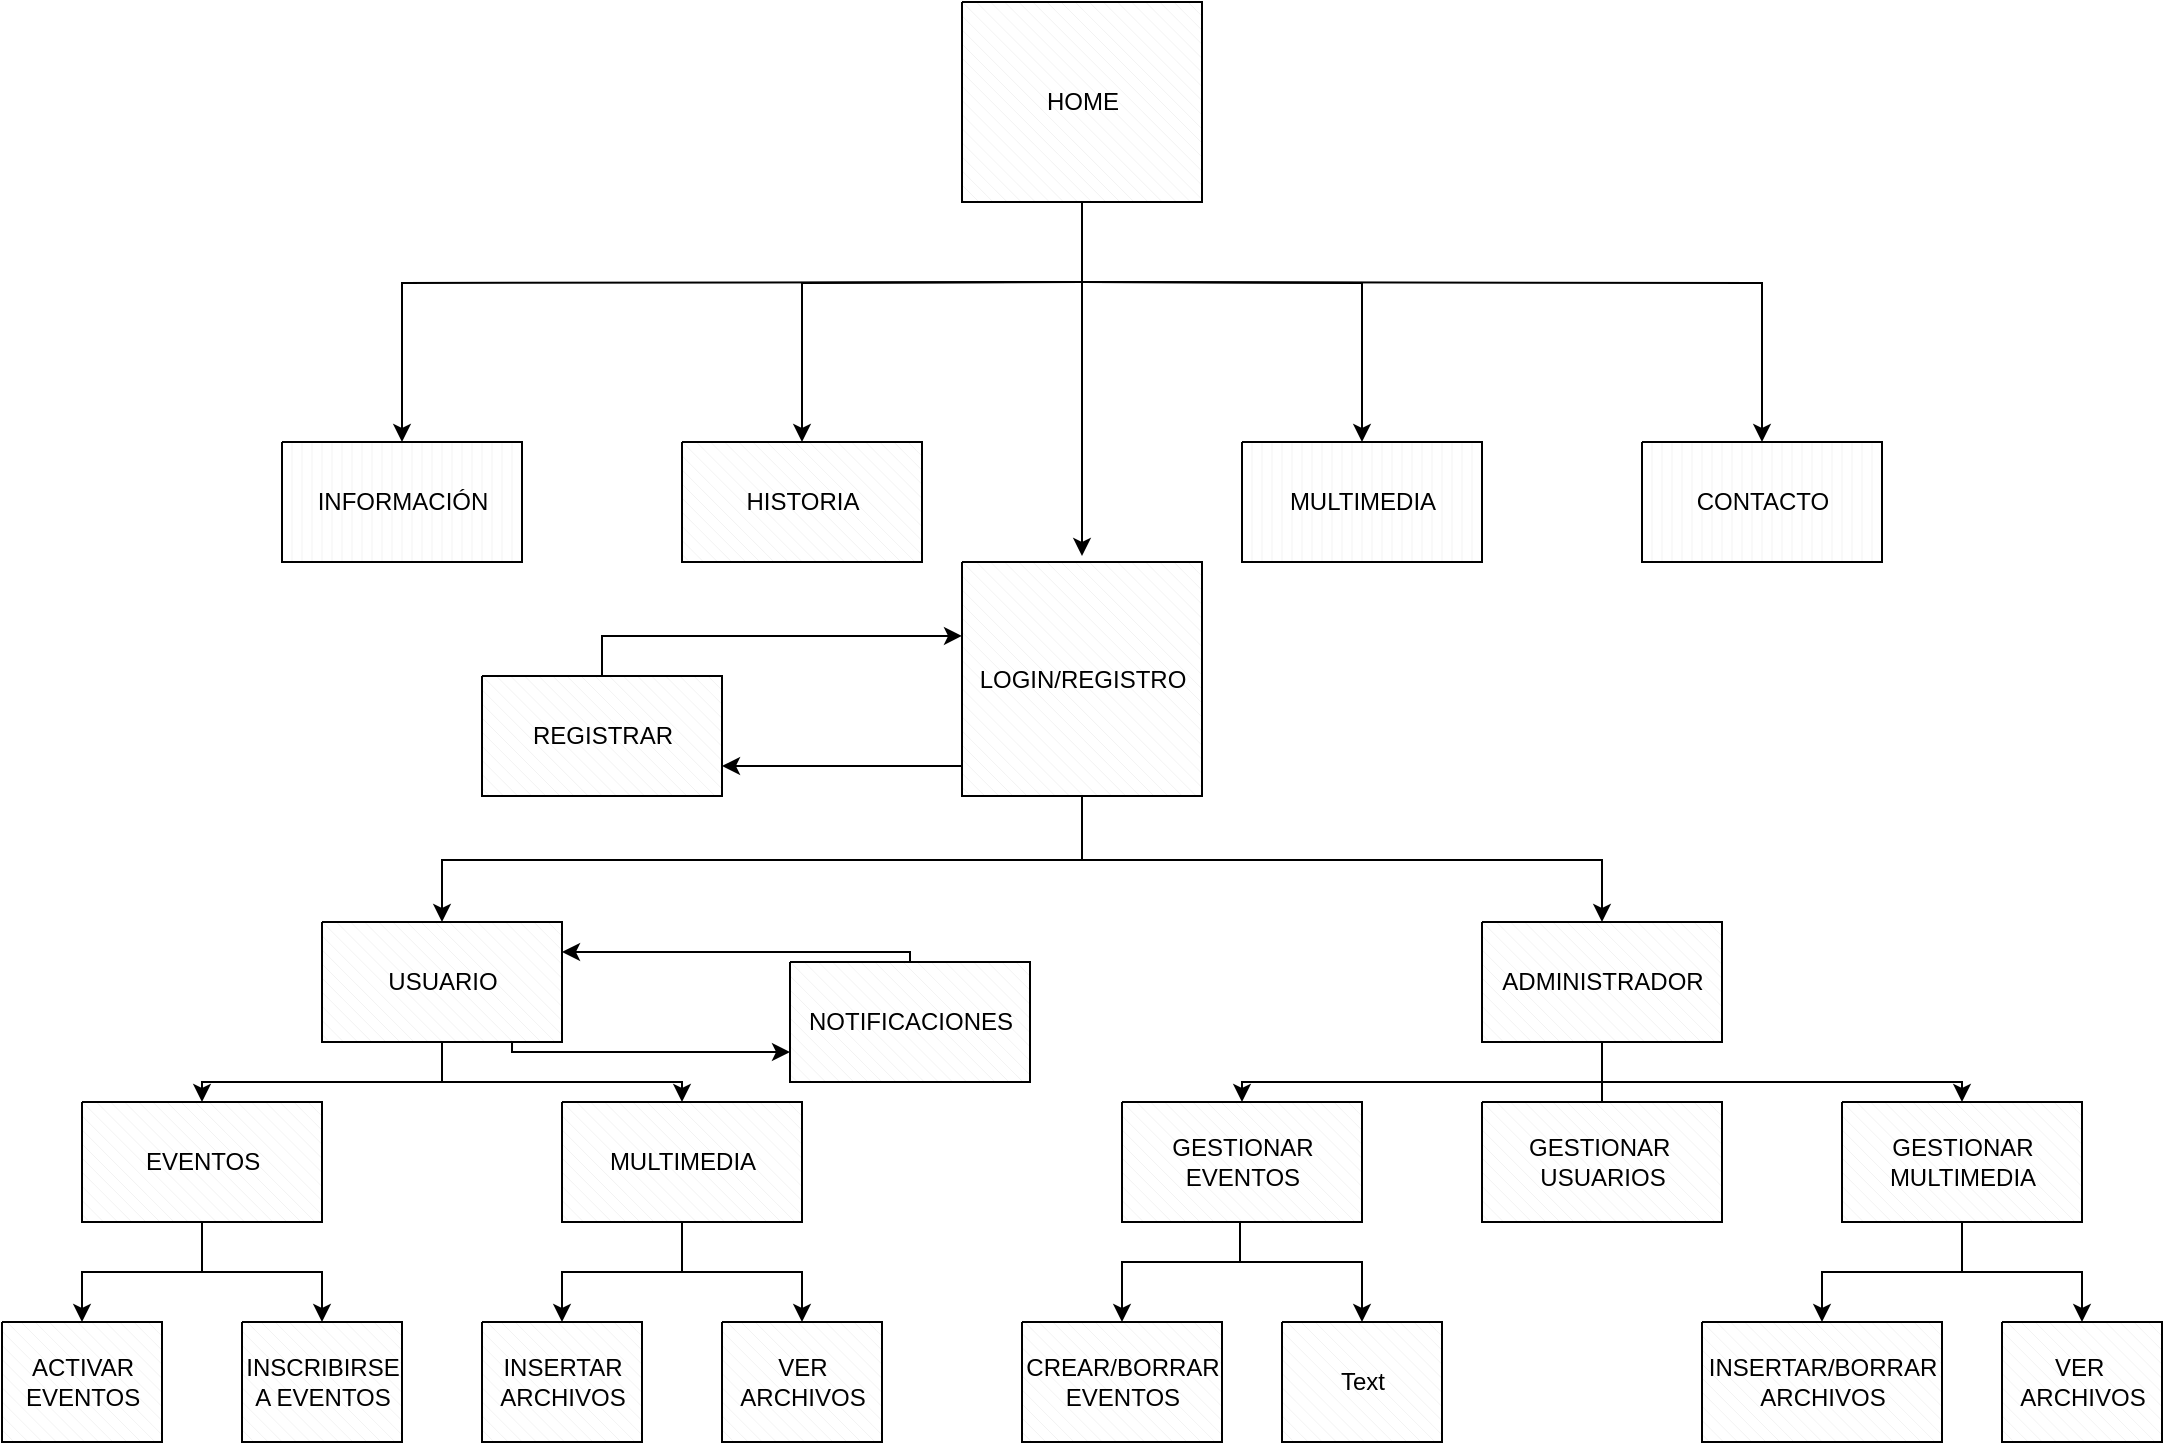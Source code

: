 <mxfile version="16.6.1" type="device"><diagram id="sRTotRd3WqF6McMw4hx0" name="Page-1"><mxGraphModel dx="1368" dy="1396" grid="1" gridSize="10" guides="1" tooltips="1" connect="1" arrows="1" fold="1" page="1" pageScale="1" pageWidth="1169" pageHeight="827" math="0" shadow="0"><root><mxCell id="0"/><mxCell id="1" parent="0"/><mxCell id="aDml-TXrmApyAwBKwSg5-18" style="edgeStyle=orthogonalEdgeStyle;rounded=0;orthogonalLoop=1;jettySize=auto;html=1;entryX=1;entryY=0.75;entryDx=0;entryDy=0;entryPerimeter=0;exitX=0.133;exitY=1;exitDx=0;exitDy=0;exitPerimeter=0;" edge="1" parent="1" target="aDml-TXrmApyAwBKwSg5-14"><mxGeometry relative="1" as="geometry"><mxPoint x="535.96" y="-413" as="sourcePoint"/><Array as="points"><mxPoint x="536" y="-398"/></Array></mxGeometry></mxCell><mxCell id="aDml-TXrmApyAwBKwSg5-8" style="rounded=0;orthogonalLoop=1;jettySize=auto;html=1;edgeStyle=orthogonalEdgeStyle;exitX=0.5;exitY=1;exitDx=0;exitDy=0;exitPerimeter=0;" edge="1" parent="1" source="aDml-TXrmApyAwBKwSg5-33"><mxGeometry relative="1" as="geometry"><mxPoint x="580" y="-660" as="sourcePoint"/><mxPoint x="580" y="-503" as="targetPoint"/></mxGeometry></mxCell><mxCell id="aDml-TXrmApyAwBKwSg5-13" style="edgeStyle=orthogonalEdgeStyle;rounded=0;orthogonalLoop=1;jettySize=auto;html=1;exitX=0.5;exitY=0;exitDx=0;exitDy=0;exitPerimeter=0;entryX=0.5;entryY=0;entryDx=0;entryDy=0;entryPerimeter=0;" edge="1" parent="1" target="aDml-TXrmApyAwBKwSg5-3"><mxGeometry relative="1" as="geometry"><mxPoint x="580" y="-640" as="sourcePoint"/></mxGeometry></mxCell><mxCell id="aDml-TXrmApyAwBKwSg5-3" value="" style="verticalLabelPosition=bottom;verticalAlign=top;html=1;shape=mxgraph.basic.patternFillRect;fillStyle=diagRev;step=5;fillStrokeWidth=0.2;fillStrokeColor=#dddddd;" vertex="1" parent="1"><mxGeometry x="380" y="-560" width="120" height="60" as="geometry"/></mxCell><mxCell id="aDml-TXrmApyAwBKwSg5-9" style="edgeStyle=orthogonalEdgeStyle;rounded=0;orthogonalLoop=1;jettySize=auto;html=1;exitX=0.5;exitY=0;exitDx=0;exitDy=0;exitPerimeter=0;entryX=0.5;entryY=0;entryDx=0;entryDy=0;entryPerimeter=0;" edge="1" parent="1" target="aDml-TXrmApyAwBKwSg5-4"><mxGeometry relative="1" as="geometry"><mxPoint x="580" y="-640" as="sourcePoint"/></mxGeometry></mxCell><mxCell id="aDml-TXrmApyAwBKwSg5-4" value="" style="verticalLabelPosition=bottom;verticalAlign=top;html=1;shape=mxgraph.basic.patternFillRect;fillStyle=vert;step=5;fillStrokeWidth=0.2;fillStrokeColor=#dddddd;" vertex="1" parent="1"><mxGeometry x="180" y="-560" width="120" height="60" as="geometry"/></mxCell><mxCell id="aDml-TXrmApyAwBKwSg5-10" style="edgeStyle=orthogonalEdgeStyle;rounded=0;orthogonalLoop=1;jettySize=auto;html=1;exitX=0.5;exitY=0;exitDx=0;exitDy=0;exitPerimeter=0;entryX=0.5;entryY=0;entryDx=0;entryDy=0;entryPerimeter=0;" edge="1" parent="1" target="aDml-TXrmApyAwBKwSg5-5"><mxGeometry relative="1" as="geometry"><mxPoint x="580" y="-640" as="sourcePoint"/></mxGeometry></mxCell><mxCell id="aDml-TXrmApyAwBKwSg5-5" value="" style="verticalLabelPosition=bottom;verticalAlign=top;html=1;shape=mxgraph.basic.patternFillRect;fillStyle=vert;step=5;fillStrokeWidth=0.2;fillStrokeColor=#dddddd;" vertex="1" parent="1"><mxGeometry x="660" y="-560" width="120" height="60" as="geometry"/></mxCell><mxCell id="aDml-TXrmApyAwBKwSg5-11" style="edgeStyle=orthogonalEdgeStyle;rounded=0;orthogonalLoop=1;jettySize=auto;html=1;exitX=0.5;exitY=0;exitDx=0;exitDy=0;exitPerimeter=0;entryX=0.5;entryY=0;entryDx=0;entryDy=0;entryPerimeter=0;" edge="1" parent="1" target="aDml-TXrmApyAwBKwSg5-6"><mxGeometry relative="1" as="geometry"><mxPoint x="580" y="-640" as="sourcePoint"/></mxGeometry></mxCell><mxCell id="aDml-TXrmApyAwBKwSg5-6" value="" style="verticalLabelPosition=bottom;verticalAlign=top;html=1;shape=mxgraph.basic.patternFillRect;fillStyle=vert;step=5;fillStrokeWidth=0.2;fillStrokeColor=#dddddd;" vertex="1" parent="1"><mxGeometry x="860" y="-560" width="120" height="60" as="geometry"/></mxCell><mxCell id="aDml-TXrmApyAwBKwSg5-27" style="edgeStyle=orthogonalEdgeStyle;rounded=0;orthogonalLoop=1;jettySize=auto;html=1;exitX=0.5;exitY=0;exitDx=0;exitDy=0;exitPerimeter=0;entryX=0;entryY=0.316;entryDx=0;entryDy=0;entryPerimeter=0;" edge="1" parent="1" source="aDml-TXrmApyAwBKwSg5-14" target="aDml-TXrmApyAwBKwSg5-25"><mxGeometry relative="1" as="geometry"/></mxCell><mxCell id="aDml-TXrmApyAwBKwSg5-14" value="" style="verticalLabelPosition=bottom;verticalAlign=top;html=1;shape=mxgraph.basic.patternFillRect;fillStyle=diagRev;step=5;fillStrokeWidth=0.2;fillStrokeColor=#dddddd;" vertex="1" parent="1"><mxGeometry x="280" y="-443" width="120" height="60" as="geometry"/></mxCell><mxCell id="aDml-TXrmApyAwBKwSg5-22" style="edgeStyle=orthogonalEdgeStyle;rounded=0;orthogonalLoop=1;jettySize=auto;html=1;exitX=0.842;exitY=1.011;exitDx=0;exitDy=0;exitPerimeter=0;entryX=0;entryY=0.75;entryDx=0;entryDy=0;entryPerimeter=0;" edge="1" parent="1" target="aDml-TXrmApyAwBKwSg5-15"><mxGeometry relative="1" as="geometry"><mxPoint x="295.04" y="-268.98" as="sourcePoint"/><Array as="points"><mxPoint x="295" y="-254.97"/></Array></mxGeometry></mxCell><mxCell id="aDml-TXrmApyAwBKwSg5-26" style="edgeStyle=orthogonalEdgeStyle;rounded=0;orthogonalLoop=1;jettySize=auto;html=1;exitX=0.5;exitY=0;exitDx=0;exitDy=0;exitPerimeter=0;entryX=1;entryY=0.25;entryDx=0;entryDy=0;entryPerimeter=0;" edge="1" parent="1" source="aDml-TXrmApyAwBKwSg5-15" target="aDml-TXrmApyAwBKwSg5-29"><mxGeometry relative="1" as="geometry"><mxPoint x="317" y="-319.998" as="targetPoint"/><Array as="points"><mxPoint x="494" y="-305"/></Array></mxGeometry></mxCell><mxCell id="aDml-TXrmApyAwBKwSg5-15" value="" style="verticalLabelPosition=bottom;verticalAlign=top;html=1;shape=mxgraph.basic.patternFillRect;fillStyle=diagRev;step=5;fillStrokeWidth=0.2;fillStrokeColor=#dddddd;" vertex="1" parent="1"><mxGeometry x="434" y="-299.97" width="120" height="60" as="geometry"/></mxCell><mxCell id="aDml-TXrmApyAwBKwSg5-30" style="edgeStyle=orthogonalEdgeStyle;rounded=0;orthogonalLoop=1;jettySize=auto;html=1;exitX=0.25;exitY=1;exitDx=0;exitDy=0;exitPerimeter=0;entryX=0.5;entryY=0;entryDx=0;entryDy=0;entryPerimeter=0;" edge="1" parent="1" source="aDml-TXrmApyAwBKwSg5-25" target="aDml-TXrmApyAwBKwSg5-29"><mxGeometry relative="1" as="geometry"><Array as="points"><mxPoint x="580" y="-383"/><mxPoint x="580" y="-351"/><mxPoint x="260" y="-351"/></Array></mxGeometry></mxCell><mxCell id="aDml-TXrmApyAwBKwSg5-32" style="edgeStyle=orthogonalEdgeStyle;rounded=0;orthogonalLoop=1;jettySize=auto;html=1;exitX=0.75;exitY=1;exitDx=0;exitDy=0;exitPerimeter=0;entryX=0.5;entryY=0;entryDx=0;entryDy=0;entryPerimeter=0;" edge="1" parent="1" source="aDml-TXrmApyAwBKwSg5-25" target="aDml-TXrmApyAwBKwSg5-28"><mxGeometry relative="1" as="geometry"><Array as="points"><mxPoint x="580" y="-383"/><mxPoint x="580" y="-351"/><mxPoint x="840" y="-351"/></Array></mxGeometry></mxCell><mxCell id="aDml-TXrmApyAwBKwSg5-25" value="" style="verticalLabelPosition=bottom;verticalAlign=top;html=1;shape=mxgraph.basic.patternFillRect;fillStyle=diagRev;step=5;fillStrokeWidth=0.2;fillStrokeColor=#dddddd;" vertex="1" parent="1"><mxGeometry x="520" y="-500" width="120" height="117" as="geometry"/></mxCell><mxCell id="aDml-TXrmApyAwBKwSg5-28" value="" style="verticalLabelPosition=bottom;verticalAlign=top;html=1;shape=mxgraph.basic.patternFillRect;fillStyle=diagRev;step=5;fillStrokeWidth=0.2;fillStrokeColor=#dddddd;" vertex="1" parent="1"><mxGeometry x="780" y="-320" width="120" height="60" as="geometry"/></mxCell><mxCell id="aDml-TXrmApyAwBKwSg5-29" value="" style="verticalLabelPosition=bottom;verticalAlign=top;html=1;shape=mxgraph.basic.patternFillRect;fillStyle=diagRev;step=5;fillStrokeWidth=0.2;fillStrokeColor=#dddddd;" vertex="1" parent="1"><mxGeometry x="200" y="-320" width="120" height="60" as="geometry"/></mxCell><mxCell id="aDml-TXrmApyAwBKwSg5-33" value="" style="verticalLabelPosition=bottom;verticalAlign=top;html=1;shape=mxgraph.basic.patternFillRect;fillStyle=diagRev;step=5;fillStrokeWidth=0.2;fillStrokeColor=#dddddd;" vertex="1" parent="1"><mxGeometry x="520" y="-780" width="120" height="100" as="geometry"/></mxCell><mxCell id="aDml-TXrmApyAwBKwSg5-47" style="edgeStyle=orthogonalEdgeStyle;rounded=0;orthogonalLoop=1;jettySize=auto;html=1;exitX=0.5;exitY=1;exitDx=0;exitDy=0;exitPerimeter=0;entryX=0.5;entryY=0;entryDx=0;entryDy=0;entryPerimeter=0;" edge="1" parent="1" source="aDml-TXrmApyAwBKwSg5-29" target="aDml-TXrmApyAwBKwSg5-34"><mxGeometry relative="1" as="geometry"><Array as="points"><mxPoint x="260" y="-240"/><mxPoint x="140" y="-240"/></Array></mxGeometry></mxCell><mxCell id="aDml-TXrmApyAwBKwSg5-51" style="edgeStyle=orthogonalEdgeStyle;rounded=0;orthogonalLoop=1;jettySize=auto;html=1;exitX=0.5;exitY=1;exitDx=0;exitDy=0;exitPerimeter=0;entryX=0.5;entryY=0;entryDx=0;entryDy=0;entryPerimeter=0;" edge="1" parent="1" source="aDml-TXrmApyAwBKwSg5-34" target="aDml-TXrmApyAwBKwSg5-38"><mxGeometry relative="1" as="geometry"/></mxCell><mxCell id="aDml-TXrmApyAwBKwSg5-52" style="edgeStyle=orthogonalEdgeStyle;rounded=0;orthogonalLoop=1;jettySize=auto;html=1;exitX=0.5;exitY=1;exitDx=0;exitDy=0;exitPerimeter=0;entryX=0.5;entryY=0;entryDx=0;entryDy=0;entryPerimeter=0;" edge="1" parent="1" source="aDml-TXrmApyAwBKwSg5-34" target="aDml-TXrmApyAwBKwSg5-39"><mxGeometry relative="1" as="geometry"/></mxCell><mxCell id="aDml-TXrmApyAwBKwSg5-34" value="" style="verticalLabelPosition=bottom;verticalAlign=top;html=1;shape=mxgraph.basic.patternFillRect;fillStyle=diagRev;step=5;fillStrokeWidth=0.2;fillStrokeColor=#dddddd;" vertex="1" parent="1"><mxGeometry x="80" y="-230" width="120" height="60" as="geometry"/></mxCell><mxCell id="aDml-TXrmApyAwBKwSg5-48" style="edgeStyle=orthogonalEdgeStyle;rounded=0;orthogonalLoop=1;jettySize=auto;html=1;exitX=0.5;exitY=0;exitDx=0;exitDy=0;exitPerimeter=0;entryX=0.5;entryY=0;entryDx=0;entryDy=0;entryPerimeter=0;" edge="1" parent="1" target="aDml-TXrmApyAwBKwSg5-35"><mxGeometry relative="1" as="geometry"><mxPoint x="260" y="-260" as="sourcePoint"/><Array as="points"><mxPoint x="260" y="-240"/><mxPoint x="380" y="-240"/></Array></mxGeometry></mxCell><mxCell id="aDml-TXrmApyAwBKwSg5-55" style="edgeStyle=orthogonalEdgeStyle;rounded=0;orthogonalLoop=1;jettySize=auto;html=1;exitX=0.5;exitY=1;exitDx=0;exitDy=0;exitPerimeter=0;entryX=0.5;entryY=0;entryDx=0;entryDy=0;entryPerimeter=0;" edge="1" parent="1" source="aDml-TXrmApyAwBKwSg5-35" target="aDml-TXrmApyAwBKwSg5-40"><mxGeometry relative="1" as="geometry"/></mxCell><mxCell id="aDml-TXrmApyAwBKwSg5-56" style="edgeStyle=orthogonalEdgeStyle;rounded=0;orthogonalLoop=1;jettySize=auto;html=1;exitX=0.5;exitY=1;exitDx=0;exitDy=0;exitPerimeter=0;entryX=0.5;entryY=0;entryDx=0;entryDy=0;entryPerimeter=0;" edge="1" parent="1" source="aDml-TXrmApyAwBKwSg5-35" target="aDml-TXrmApyAwBKwSg5-41"><mxGeometry relative="1" as="geometry"/></mxCell><mxCell id="aDml-TXrmApyAwBKwSg5-35" value="" style="verticalLabelPosition=bottom;verticalAlign=top;html=1;shape=mxgraph.basic.patternFillRect;fillStyle=diagRev;step=5;fillStrokeWidth=0.2;fillStrokeColor=#dddddd;" vertex="1" parent="1"><mxGeometry x="320" y="-230" width="120" height="60" as="geometry"/></mxCell><mxCell id="aDml-TXrmApyAwBKwSg5-57" style="edgeStyle=orthogonalEdgeStyle;rounded=0;orthogonalLoop=1;jettySize=auto;html=1;entryX=0.5;entryY=0;entryDx=0;entryDy=0;entryPerimeter=0;" edge="1" parent="1" target="aDml-TXrmApyAwBKwSg5-42"><mxGeometry relative="1" as="geometry"><mxPoint x="660" y="-150" as="sourcePoint"/><Array as="points"><mxPoint x="600" y="-150"/></Array></mxGeometry></mxCell><mxCell id="aDml-TXrmApyAwBKwSg5-58" style="edgeStyle=orthogonalEdgeStyle;rounded=0;orthogonalLoop=1;jettySize=auto;html=1;exitX=0.5;exitY=1;exitDx=0;exitDy=0;exitPerimeter=0;entryX=0.5;entryY=0;entryDx=0;entryDy=0;entryPerimeter=0;" edge="1" parent="1" source="aDml-TXrmApyAwBKwSg5-36" target="aDml-TXrmApyAwBKwSg5-43"><mxGeometry relative="1" as="geometry"><mxPoint x="659" y="-167" as="sourcePoint"/><Array as="points"><mxPoint x="659" y="-170"/><mxPoint x="659" y="-150"/><mxPoint x="720" y="-150"/></Array></mxGeometry></mxCell><mxCell id="aDml-TXrmApyAwBKwSg5-36" value="" style="verticalLabelPosition=bottom;verticalAlign=top;html=1;shape=mxgraph.basic.patternFillRect;fillStyle=diagRev;step=5;fillStrokeWidth=0.2;fillStrokeColor=#dddddd;" vertex="1" parent="1"><mxGeometry x="600" y="-230" width="120" height="60" as="geometry"/></mxCell><mxCell id="aDml-TXrmApyAwBKwSg5-59" style="edgeStyle=orthogonalEdgeStyle;rounded=0;orthogonalLoop=1;jettySize=auto;html=1;exitX=0.5;exitY=1;exitDx=0;exitDy=0;exitPerimeter=0;entryX=0.5;entryY=0;entryDx=0;entryDy=0;entryPerimeter=0;" edge="1" parent="1" source="aDml-TXrmApyAwBKwSg5-37" target="aDml-TXrmApyAwBKwSg5-44"><mxGeometry relative="1" as="geometry"/></mxCell><mxCell id="aDml-TXrmApyAwBKwSg5-60" style="edgeStyle=orthogonalEdgeStyle;rounded=0;orthogonalLoop=1;jettySize=auto;html=1;exitX=0.5;exitY=1;exitDx=0;exitDy=0;exitPerimeter=0;entryX=0.5;entryY=0;entryDx=0;entryDy=0;entryPerimeter=0;" edge="1" parent="1" source="aDml-TXrmApyAwBKwSg5-37" target="aDml-TXrmApyAwBKwSg5-45"><mxGeometry relative="1" as="geometry"/></mxCell><mxCell id="aDml-TXrmApyAwBKwSg5-37" value="" style="verticalLabelPosition=bottom;verticalAlign=top;html=1;shape=mxgraph.basic.patternFillRect;fillStyle=diagRev;step=5;fillStrokeWidth=0.2;fillStrokeColor=#dddddd;" vertex="1" parent="1"><mxGeometry x="960" y="-230" width="120" height="60" as="geometry"/></mxCell><mxCell id="aDml-TXrmApyAwBKwSg5-38" value="" style="verticalLabelPosition=bottom;verticalAlign=top;html=1;shape=mxgraph.basic.patternFillRect;fillStyle=diagRev;step=5;fillStrokeWidth=0.2;fillStrokeColor=#dddddd;" vertex="1" parent="1"><mxGeometry x="40" y="-120" width="80" height="60" as="geometry"/></mxCell><mxCell id="aDml-TXrmApyAwBKwSg5-39" value="" style="verticalLabelPosition=bottom;verticalAlign=top;html=1;shape=mxgraph.basic.patternFillRect;fillStyle=diagRev;step=5;fillStrokeWidth=0.2;fillStrokeColor=#dddddd;" vertex="1" parent="1"><mxGeometry x="160" y="-120" width="80" height="60" as="geometry"/></mxCell><mxCell id="aDml-TXrmApyAwBKwSg5-40" value="" style="verticalLabelPosition=bottom;verticalAlign=top;html=1;shape=mxgraph.basic.patternFillRect;fillStyle=diagRev;step=5;fillStrokeWidth=0.2;fillStrokeColor=#dddddd;" vertex="1" parent="1"><mxGeometry x="280" y="-120" width="80" height="60" as="geometry"/></mxCell><mxCell id="aDml-TXrmApyAwBKwSg5-41" value="" style="verticalLabelPosition=bottom;verticalAlign=top;html=1;shape=mxgraph.basic.patternFillRect;fillStyle=diagRev;step=5;fillStrokeWidth=0.2;fillStrokeColor=#dddddd;" vertex="1" parent="1"><mxGeometry x="400" y="-120" width="80" height="60" as="geometry"/></mxCell><mxCell id="aDml-TXrmApyAwBKwSg5-42" value="" style="verticalLabelPosition=bottom;verticalAlign=top;html=1;shape=mxgraph.basic.patternFillRect;fillStyle=diagRev;step=5;fillStrokeWidth=0.2;fillStrokeColor=#dddddd;" vertex="1" parent="1"><mxGeometry x="550" y="-120" width="100" height="60" as="geometry"/></mxCell><mxCell id="aDml-TXrmApyAwBKwSg5-43" value="" style="verticalLabelPosition=bottom;verticalAlign=top;html=1;shape=mxgraph.basic.patternFillRect;fillStyle=diagRev;step=5;fillStrokeWidth=0.2;fillStrokeColor=#dddddd;" vertex="1" parent="1"><mxGeometry x="680" y="-120" width="80" height="60" as="geometry"/></mxCell><mxCell id="aDml-TXrmApyAwBKwSg5-44" value="" style="verticalLabelPosition=bottom;verticalAlign=top;html=1;shape=mxgraph.basic.patternFillRect;fillStyle=diagRev;step=5;fillStrokeWidth=0.2;fillStrokeColor=#dddddd;" vertex="1" parent="1"><mxGeometry x="890" y="-120" width="120" height="60" as="geometry"/></mxCell><mxCell id="aDml-TXrmApyAwBKwSg5-45" value="" style="verticalLabelPosition=bottom;verticalAlign=top;html=1;shape=mxgraph.basic.patternFillRect;fillStyle=diagRev;step=5;fillStrokeWidth=0.2;fillStrokeColor=#dddddd;" vertex="1" parent="1"><mxGeometry x="1040" y="-120" width="80" height="60" as="geometry"/></mxCell><mxCell id="aDml-TXrmApyAwBKwSg5-49" style="edgeStyle=orthogonalEdgeStyle;rounded=0;orthogonalLoop=1;jettySize=auto;html=1;exitX=0.5;exitY=1;exitDx=0;exitDy=0;exitPerimeter=0;entryX=0.5;entryY=0;entryDx=0;entryDy=0;entryPerimeter=0;" edge="1" parent="1" target="aDml-TXrmApyAwBKwSg5-36"><mxGeometry relative="1" as="geometry"><mxPoint x="900" y="-260" as="sourcePoint"/><mxPoint x="780" y="-230" as="targetPoint"/><Array as="points"><mxPoint x="840" y="-260"/><mxPoint x="840" y="-240"/><mxPoint x="660" y="-240"/></Array></mxGeometry></mxCell><mxCell id="aDml-TXrmApyAwBKwSg5-50" style="edgeStyle=orthogonalEdgeStyle;rounded=0;orthogonalLoop=1;jettySize=auto;html=1;exitX=0.5;exitY=0;exitDx=0;exitDy=0;exitPerimeter=0;entryX=0.5;entryY=0;entryDx=0;entryDy=0;entryPerimeter=0;" edge="1" parent="1" source="aDml-TXrmApyAwBKwSg5-83"><mxGeometry relative="1" as="geometry"><mxPoint x="1020" y="-230" as="targetPoint"/><mxPoint x="900" y="-260" as="sourcePoint"/><Array as="points"><mxPoint x="840" y="-240"/><mxPoint x="1020" y="-240"/></Array></mxGeometry></mxCell><mxCell id="aDml-TXrmApyAwBKwSg5-61" value="HOME" style="text;html=1;resizable=0;autosize=1;align=center;verticalAlign=middle;points=[];fillColor=none;strokeColor=none;rounded=0;" vertex="1" parent="1"><mxGeometry x="555" y="-740" width="50" height="20" as="geometry"/></mxCell><mxCell id="aDml-TXrmApyAwBKwSg5-62" value="INFORMACIÓN" style="text;html=1;resizable=0;autosize=1;align=center;verticalAlign=middle;points=[];fillColor=none;strokeColor=none;rounded=0;" vertex="1" parent="1"><mxGeometry x="190" y="-540" width="100" height="20" as="geometry"/></mxCell><mxCell id="aDml-TXrmApyAwBKwSg5-63" value="HISTORIA" style="text;html=1;resizable=0;autosize=1;align=center;verticalAlign=middle;points=[];fillColor=none;strokeColor=none;rounded=0;" vertex="1" parent="1"><mxGeometry x="405" y="-540" width="70" height="20" as="geometry"/></mxCell><mxCell id="aDml-TXrmApyAwBKwSg5-64" value="MULTIMEDIA" style="text;html=1;resizable=0;autosize=1;align=center;verticalAlign=middle;points=[];fillColor=none;strokeColor=none;rounded=0;" vertex="1" parent="1"><mxGeometry x="675" y="-540" width="90" height="20" as="geometry"/></mxCell><mxCell id="aDml-TXrmApyAwBKwSg5-65" value="CONTACTO" style="text;html=1;resizable=0;autosize=1;align=center;verticalAlign=middle;points=[];fillColor=none;strokeColor=none;rounded=0;" vertex="1" parent="1"><mxGeometry x="880" y="-540" width="80" height="20" as="geometry"/></mxCell><mxCell id="aDml-TXrmApyAwBKwSg5-66" value="REGISTRAR" style="text;html=1;resizable=0;autosize=1;align=center;verticalAlign=middle;points=[];fillColor=none;strokeColor=none;rounded=0;" vertex="1" parent="1"><mxGeometry x="295" y="-423" width="90" height="20" as="geometry"/></mxCell><mxCell id="aDml-TXrmApyAwBKwSg5-67" value="LOGIN/REGISTRO" style="text;html=1;resizable=0;autosize=1;align=center;verticalAlign=middle;points=[];fillColor=none;strokeColor=none;rounded=0;" vertex="1" parent="1"><mxGeometry x="520" y="-451.5" width="120" height="20" as="geometry"/></mxCell><mxCell id="aDml-TXrmApyAwBKwSg5-68" value="NOTIFICACIONES" style="text;html=1;resizable=0;autosize=1;align=center;verticalAlign=middle;points=[];fillColor=none;strokeColor=none;rounded=0;" vertex="1" parent="1"><mxGeometry x="434" y="-279.97" width="120" height="20" as="geometry"/></mxCell><mxCell id="aDml-TXrmApyAwBKwSg5-69" value="USUARIO" style="text;html=1;resizable=0;autosize=1;align=center;verticalAlign=middle;points=[];fillColor=none;strokeColor=none;rounded=0;" vertex="1" parent="1"><mxGeometry x="225" y="-300" width="70" height="20" as="geometry"/></mxCell><mxCell id="aDml-TXrmApyAwBKwSg5-70" value="ADMINISTRADOR" style="text;html=1;resizable=0;autosize=1;align=center;verticalAlign=middle;points=[];fillColor=none;strokeColor=none;rounded=0;" vertex="1" parent="1"><mxGeometry x="780" y="-300" width="120" height="20" as="geometry"/></mxCell><mxCell id="aDml-TXrmApyAwBKwSg5-71" value="EVENTOS" style="text;html=1;resizable=0;autosize=1;align=center;verticalAlign=middle;points=[];fillColor=none;strokeColor=none;rounded=0;" vertex="1" parent="1"><mxGeometry x="105" y="-210" width="70" height="20" as="geometry"/></mxCell><mxCell id="aDml-TXrmApyAwBKwSg5-72" value="MULTIMEDIA" style="text;html=1;resizable=0;autosize=1;align=center;verticalAlign=middle;points=[];fillColor=none;strokeColor=none;rounded=0;" vertex="1" parent="1"><mxGeometry x="335" y="-210" width="90" height="20" as="geometry"/></mxCell><mxCell id="aDml-TXrmApyAwBKwSg5-73" value="GESTIONAR&lt;br&gt;EVENTOS" style="text;html=1;resizable=0;autosize=1;align=center;verticalAlign=middle;points=[];fillColor=none;strokeColor=none;rounded=0;" vertex="1" parent="1"><mxGeometry x="615" y="-215" width="90" height="30" as="geometry"/></mxCell><mxCell id="aDml-TXrmApyAwBKwSg5-74" value="GESTIONAR&lt;br&gt;MULTIMEDIA" style="text;html=1;resizable=0;autosize=1;align=center;verticalAlign=middle;points=[];fillColor=none;strokeColor=none;rounded=0;" vertex="1" parent="1"><mxGeometry x="975" y="-215" width="90" height="30" as="geometry"/></mxCell><mxCell id="aDml-TXrmApyAwBKwSg5-75" value="ACTIVAR&lt;br&gt;EVENTOS" style="text;html=1;resizable=0;autosize=1;align=center;verticalAlign=middle;points=[];fillColor=none;strokeColor=none;rounded=0;" vertex="1" parent="1"><mxGeometry x="45" y="-105" width="70" height="30" as="geometry"/></mxCell><mxCell id="aDml-TXrmApyAwBKwSg5-76" value="INSCRIBIRSE&lt;br&gt;A EVENTOS" style="text;html=1;resizable=0;autosize=1;align=center;verticalAlign=middle;points=[];fillColor=none;strokeColor=none;rounded=0;" vertex="1" parent="1"><mxGeometry x="155" y="-105" width="90" height="30" as="geometry"/></mxCell><mxCell id="aDml-TXrmApyAwBKwSg5-77" value="INSERTAR&lt;br&gt;ARCHIVOS" style="text;html=1;resizable=0;autosize=1;align=center;verticalAlign=middle;points=[];fillColor=none;strokeColor=none;rounded=0;" vertex="1" parent="1"><mxGeometry x="280" y="-105" width="80" height="30" as="geometry"/></mxCell><mxCell id="aDml-TXrmApyAwBKwSg5-78" value="VER&lt;br&gt;ARCHIVOS" style="text;html=1;resizable=0;autosize=1;align=center;verticalAlign=middle;points=[];fillColor=none;strokeColor=none;rounded=0;" vertex="1" parent="1"><mxGeometry x="400" y="-105" width="80" height="30" as="geometry"/></mxCell><mxCell id="aDml-TXrmApyAwBKwSg5-79" value="CREAR/BORRAR&lt;br&gt;EVENTOS" style="text;html=1;resizable=0;autosize=1;align=center;verticalAlign=middle;points=[];fillColor=none;strokeColor=none;rounded=0;" vertex="1" parent="1"><mxGeometry x="545" y="-105" width="110" height="30" as="geometry"/></mxCell><mxCell id="aDml-TXrmApyAwBKwSg5-80" value="Text" style="text;html=1;resizable=0;autosize=1;align=center;verticalAlign=middle;points=[];fillColor=none;strokeColor=none;rounded=0;" vertex="1" parent="1"><mxGeometry x="700" y="-100" width="40" height="20" as="geometry"/></mxCell><mxCell id="aDml-TXrmApyAwBKwSg5-81" value="INSERTAR/BORRAR&lt;br&gt;ARCHIVOS" style="text;html=1;resizable=0;autosize=1;align=center;verticalAlign=middle;points=[];fillColor=none;strokeColor=none;rounded=0;" vertex="1" parent="1"><mxGeometry x="885" y="-105" width="130" height="30" as="geometry"/></mxCell><mxCell id="aDml-TXrmApyAwBKwSg5-82" value="VER&amp;nbsp;&lt;br&gt;ARCHIVOS" style="text;html=1;resizable=0;autosize=1;align=center;verticalAlign=middle;points=[];fillColor=none;strokeColor=none;rounded=0;" vertex="1" parent="1"><mxGeometry x="1040" y="-105" width="80" height="30" as="geometry"/></mxCell><mxCell id="aDml-TXrmApyAwBKwSg5-83" value="" style="verticalLabelPosition=bottom;verticalAlign=top;html=1;shape=mxgraph.basic.patternFillRect;fillStyle=diagRev;step=5;fillStrokeWidth=0.2;fillStrokeColor=#dddddd;" vertex="1" parent="1"><mxGeometry x="780" y="-230" width="120" height="60" as="geometry"/></mxCell><mxCell id="aDml-TXrmApyAwBKwSg5-85" value="GESTIONAR&amp;nbsp;&lt;br&gt;USUARIOS" style="text;html=1;resizable=0;autosize=1;align=center;verticalAlign=middle;points=[];fillColor=none;strokeColor=none;rounded=0;" vertex="1" parent="1"><mxGeometry x="795" y="-215" width="90" height="30" as="geometry"/></mxCell></root></mxGraphModel></diagram></mxfile>
